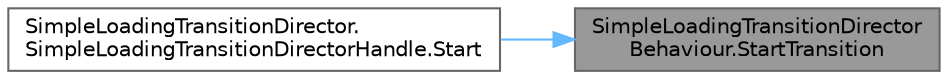 digraph "SimpleLoadingTransitionDirectorBehaviour.StartTransition"
{
 // LATEX_PDF_SIZE
  bgcolor="transparent";
  edge [fontname=Helvetica,fontsize=10,labelfontname=Helvetica,labelfontsize=10];
  node [fontname=Helvetica,fontsize=10,shape=box,height=0.2,width=0.4];
  rankdir="RL";
  Node1 [id="Node000001",label="SimpleLoadingTransitionDirector\lBehaviour.StartTransition",height=0.2,width=0.4,color="gray40", fillcolor="grey60", style="filled", fontcolor="black",tooltip=" "];
  Node1 -> Node2 [id="edge1_Node000001_Node000002",dir="back",color="steelblue1",style="solid",tooltip=" "];
  Node2 [id="Node000002",label="SimpleLoadingTransitionDirector.\lSimpleLoadingTransitionDirectorHandle.Start",height=0.2,width=0.4,color="grey40", fillcolor="white", style="filled",URL="$class_simple_loading_transition_director_1_1_simple_loading_transition_director_handle.html#acf8b914e0bf2aea70da8483352764dcd",tooltip=" "];
}
